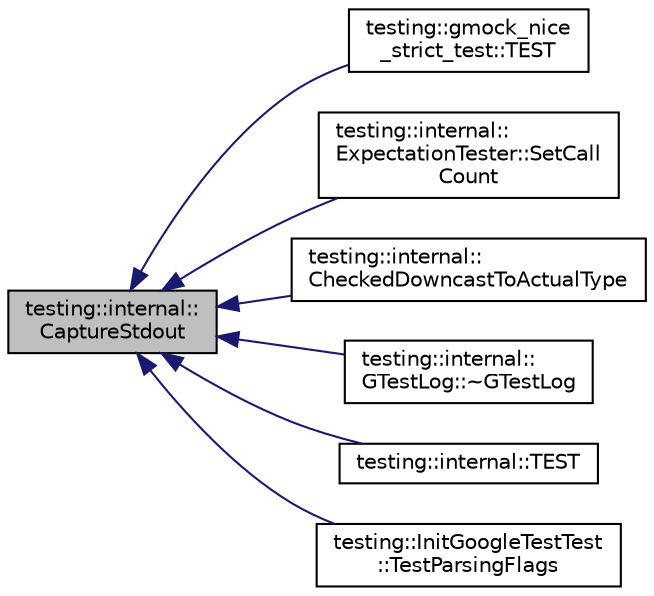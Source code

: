 digraph "testing::internal::CaptureStdout"
{
  edge [fontname="Helvetica",fontsize="10",labelfontname="Helvetica",labelfontsize="10"];
  node [fontname="Helvetica",fontsize="10",shape=record];
  rankdir="LR";
  Node183 [label="testing::internal::\lCaptureStdout",height=0.2,width=0.4,color="black", fillcolor="grey75", style="filled", fontcolor="black"];
  Node183 -> Node184 [dir="back",color="midnightblue",fontsize="10",style="solid",fontname="Helvetica"];
  Node184 [label="testing::gmock_nice\l_strict_test::TEST",height=0.2,width=0.4,color="black", fillcolor="white", style="filled",URL="$db/df5/namespacetesting_1_1gmock__nice__strict__test.html#a0a43059a52437e547c8fb836008b8e60"];
  Node183 -> Node185 [dir="back",color="midnightblue",fontsize="10",style="solid",fontname="Helvetica"];
  Node185 [label="testing::internal::\lExpectationTester::SetCall\lCount",height=0.2,width=0.4,color="black", fillcolor="white", style="filled",URL="$db/d6d/classtesting_1_1internal_1_1_expectation_tester.html#af5d762355ef83f414c4b0fc14c8fc943"];
  Node183 -> Node186 [dir="back",color="midnightblue",fontsize="10",style="solid",fontname="Helvetica"];
  Node186 [label="testing::internal::\lCheckedDowncastToActualType",height=0.2,width=0.4,color="black", fillcolor="white", style="filled",URL="$d0/da7/namespacetesting_1_1internal.html#abfe9bfb020d38aa4e0e12c001911b22b"];
  Node183 -> Node187 [dir="back",color="midnightblue",fontsize="10",style="solid",fontname="Helvetica"];
  Node187 [label="testing::internal::\lGTestLog::~GTestLog",height=0.2,width=0.4,color="black", fillcolor="white", style="filled",URL="$dd/d9e/classtesting_1_1internal_1_1_g_test_log.html#a978a099703bbaa0f380216e8d7ee03d3"];
  Node183 -> Node188 [dir="back",color="midnightblue",fontsize="10",style="solid",fontname="Helvetica"];
  Node188 [label="testing::internal::TEST",height=0.2,width=0.4,color="black", fillcolor="white", style="filled",URL="$d0/da7/namespacetesting_1_1internal.html#a0b658d88cea3a2fe6775b1b269c0204b"];
  Node183 -> Node189 [dir="back",color="midnightblue",fontsize="10",style="solid",fontname="Helvetica"];
  Node189 [label="testing::InitGoogleTestTest\l::TestParsingFlags",height=0.2,width=0.4,color="black", fillcolor="white", style="filled",URL="$d4/d81/classtesting_1_1_init_google_test_test.html#add290338cf429308d0ab275ae4c46e69"];
}
